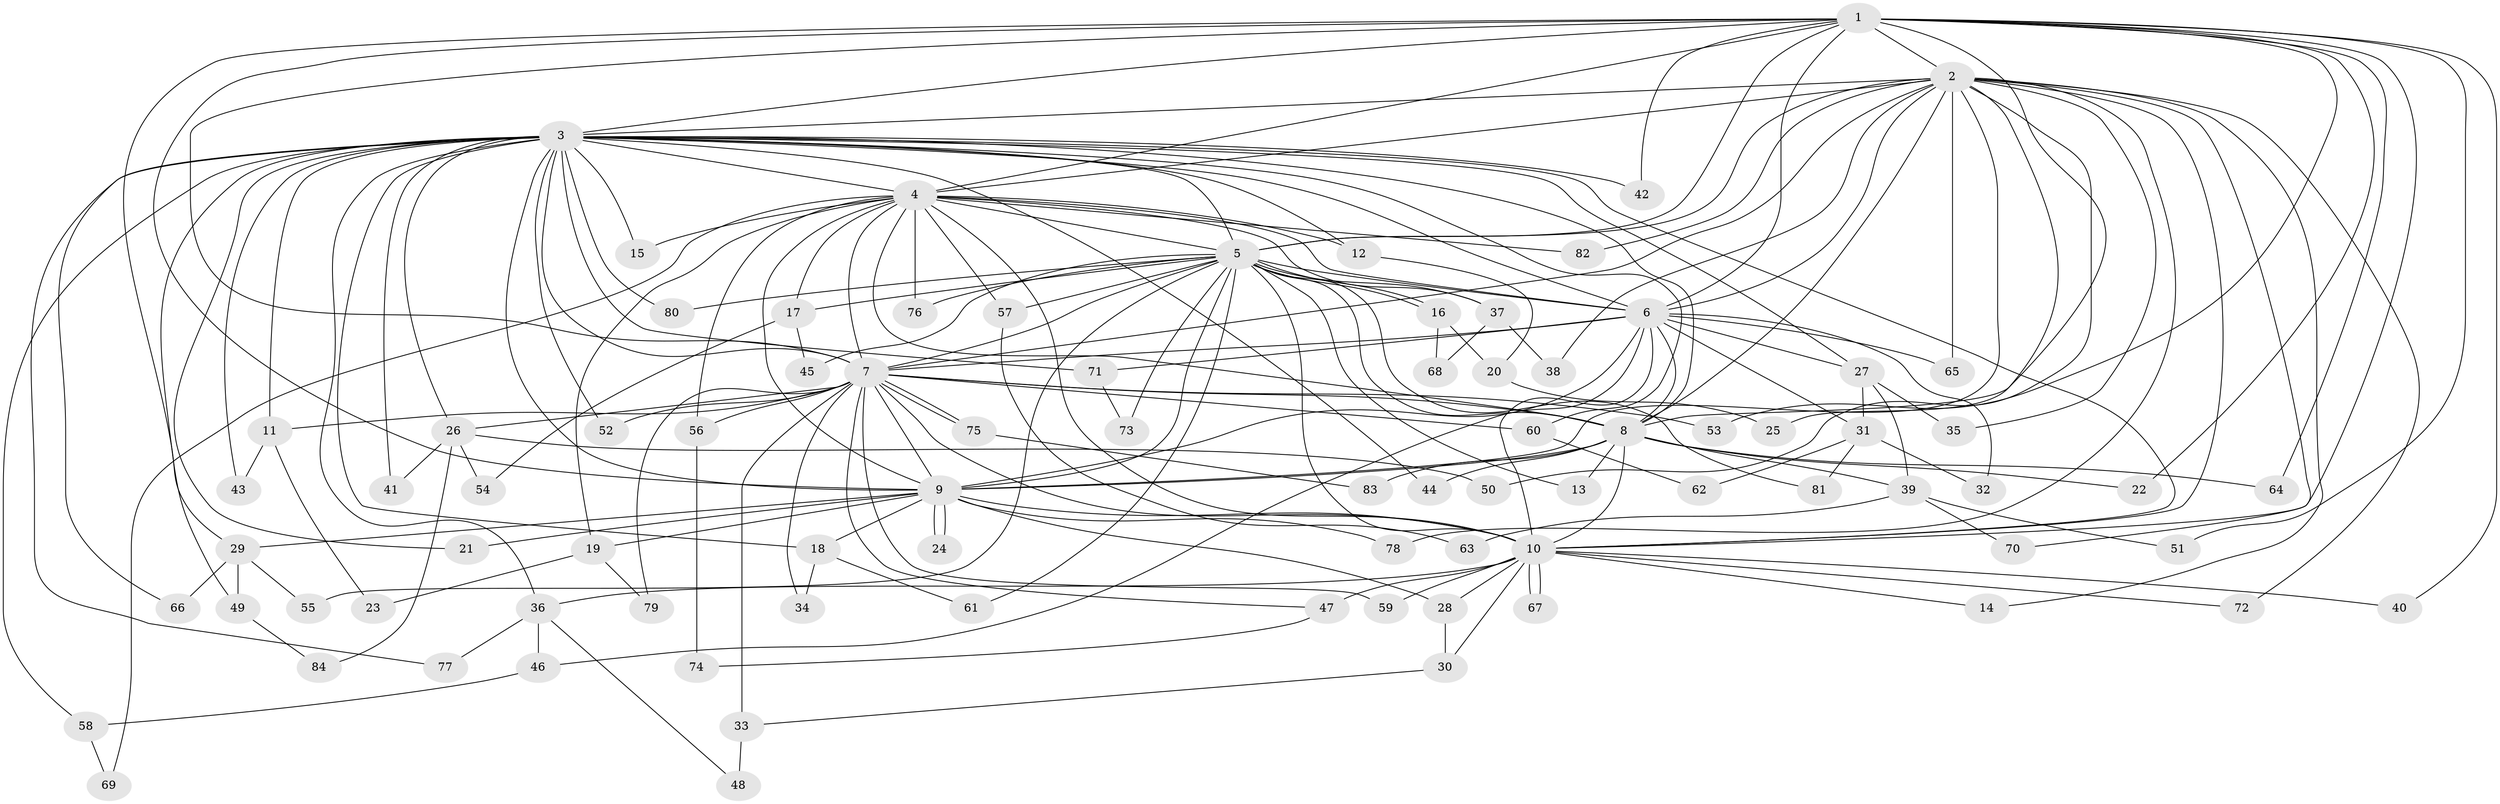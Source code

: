 // Generated by graph-tools (version 1.1) at 2025/25/03/09/25 03:25:42]
// undirected, 84 vertices, 193 edges
graph export_dot {
graph [start="1"]
  node [color=gray90,style=filled];
  1;
  2;
  3;
  4;
  5;
  6;
  7;
  8;
  9;
  10;
  11;
  12;
  13;
  14;
  15;
  16;
  17;
  18;
  19;
  20;
  21;
  22;
  23;
  24;
  25;
  26;
  27;
  28;
  29;
  30;
  31;
  32;
  33;
  34;
  35;
  36;
  37;
  38;
  39;
  40;
  41;
  42;
  43;
  44;
  45;
  46;
  47;
  48;
  49;
  50;
  51;
  52;
  53;
  54;
  55;
  56;
  57;
  58;
  59;
  60;
  61;
  62;
  63;
  64;
  65;
  66;
  67;
  68;
  69;
  70;
  71;
  72;
  73;
  74;
  75;
  76;
  77;
  78;
  79;
  80;
  81;
  82;
  83;
  84;
  1 -- 2;
  1 -- 3;
  1 -- 4;
  1 -- 5;
  1 -- 6;
  1 -- 7;
  1 -- 8;
  1 -- 9;
  1 -- 10;
  1 -- 22;
  1 -- 29;
  1 -- 40;
  1 -- 42;
  1 -- 51;
  1 -- 53;
  1 -- 64;
  2 -- 3;
  2 -- 4;
  2 -- 5;
  2 -- 6;
  2 -- 7;
  2 -- 8;
  2 -- 9;
  2 -- 10;
  2 -- 14;
  2 -- 25;
  2 -- 35;
  2 -- 38;
  2 -- 50;
  2 -- 65;
  2 -- 70;
  2 -- 72;
  2 -- 78;
  2 -- 82;
  3 -- 4;
  3 -- 5;
  3 -- 6;
  3 -- 7;
  3 -- 8;
  3 -- 9;
  3 -- 10;
  3 -- 11;
  3 -- 12;
  3 -- 15;
  3 -- 18;
  3 -- 21;
  3 -- 26;
  3 -- 27;
  3 -- 36;
  3 -- 41;
  3 -- 42;
  3 -- 43;
  3 -- 44;
  3 -- 49;
  3 -- 52;
  3 -- 58;
  3 -- 60;
  3 -- 66;
  3 -- 71;
  3 -- 77;
  3 -- 80;
  4 -- 5;
  4 -- 6;
  4 -- 7;
  4 -- 8;
  4 -- 9;
  4 -- 10;
  4 -- 12;
  4 -- 15;
  4 -- 17;
  4 -- 19;
  4 -- 37;
  4 -- 56;
  4 -- 57;
  4 -- 69;
  4 -- 76;
  4 -- 82;
  5 -- 6;
  5 -- 7;
  5 -- 8;
  5 -- 9;
  5 -- 10;
  5 -- 13;
  5 -- 16;
  5 -- 16;
  5 -- 17;
  5 -- 37;
  5 -- 45;
  5 -- 55;
  5 -- 57;
  5 -- 61;
  5 -- 73;
  5 -- 76;
  5 -- 80;
  5 -- 81;
  6 -- 7;
  6 -- 8;
  6 -- 9;
  6 -- 10;
  6 -- 27;
  6 -- 31;
  6 -- 32;
  6 -- 46;
  6 -- 65;
  6 -- 71;
  7 -- 8;
  7 -- 9;
  7 -- 10;
  7 -- 11;
  7 -- 26;
  7 -- 33;
  7 -- 34;
  7 -- 47;
  7 -- 52;
  7 -- 53;
  7 -- 56;
  7 -- 59;
  7 -- 60;
  7 -- 75;
  7 -- 75;
  7 -- 79;
  8 -- 9;
  8 -- 10;
  8 -- 13;
  8 -- 22;
  8 -- 39;
  8 -- 44;
  8 -- 64;
  8 -- 83;
  9 -- 10;
  9 -- 18;
  9 -- 19;
  9 -- 21;
  9 -- 24;
  9 -- 24;
  9 -- 28;
  9 -- 29;
  9 -- 78;
  10 -- 14;
  10 -- 28;
  10 -- 30;
  10 -- 36;
  10 -- 40;
  10 -- 47;
  10 -- 59;
  10 -- 67;
  10 -- 67;
  10 -- 72;
  11 -- 23;
  11 -- 43;
  12 -- 20;
  16 -- 20;
  16 -- 68;
  17 -- 45;
  17 -- 54;
  18 -- 34;
  18 -- 61;
  19 -- 23;
  19 -- 79;
  20 -- 25;
  26 -- 41;
  26 -- 50;
  26 -- 54;
  26 -- 84;
  27 -- 31;
  27 -- 35;
  27 -- 39;
  28 -- 30;
  29 -- 49;
  29 -- 55;
  29 -- 66;
  30 -- 33;
  31 -- 32;
  31 -- 62;
  31 -- 81;
  33 -- 48;
  36 -- 46;
  36 -- 48;
  36 -- 77;
  37 -- 38;
  37 -- 68;
  39 -- 51;
  39 -- 63;
  39 -- 70;
  46 -- 58;
  47 -- 74;
  49 -- 84;
  56 -- 74;
  57 -- 63;
  58 -- 69;
  60 -- 62;
  71 -- 73;
  75 -- 83;
}
